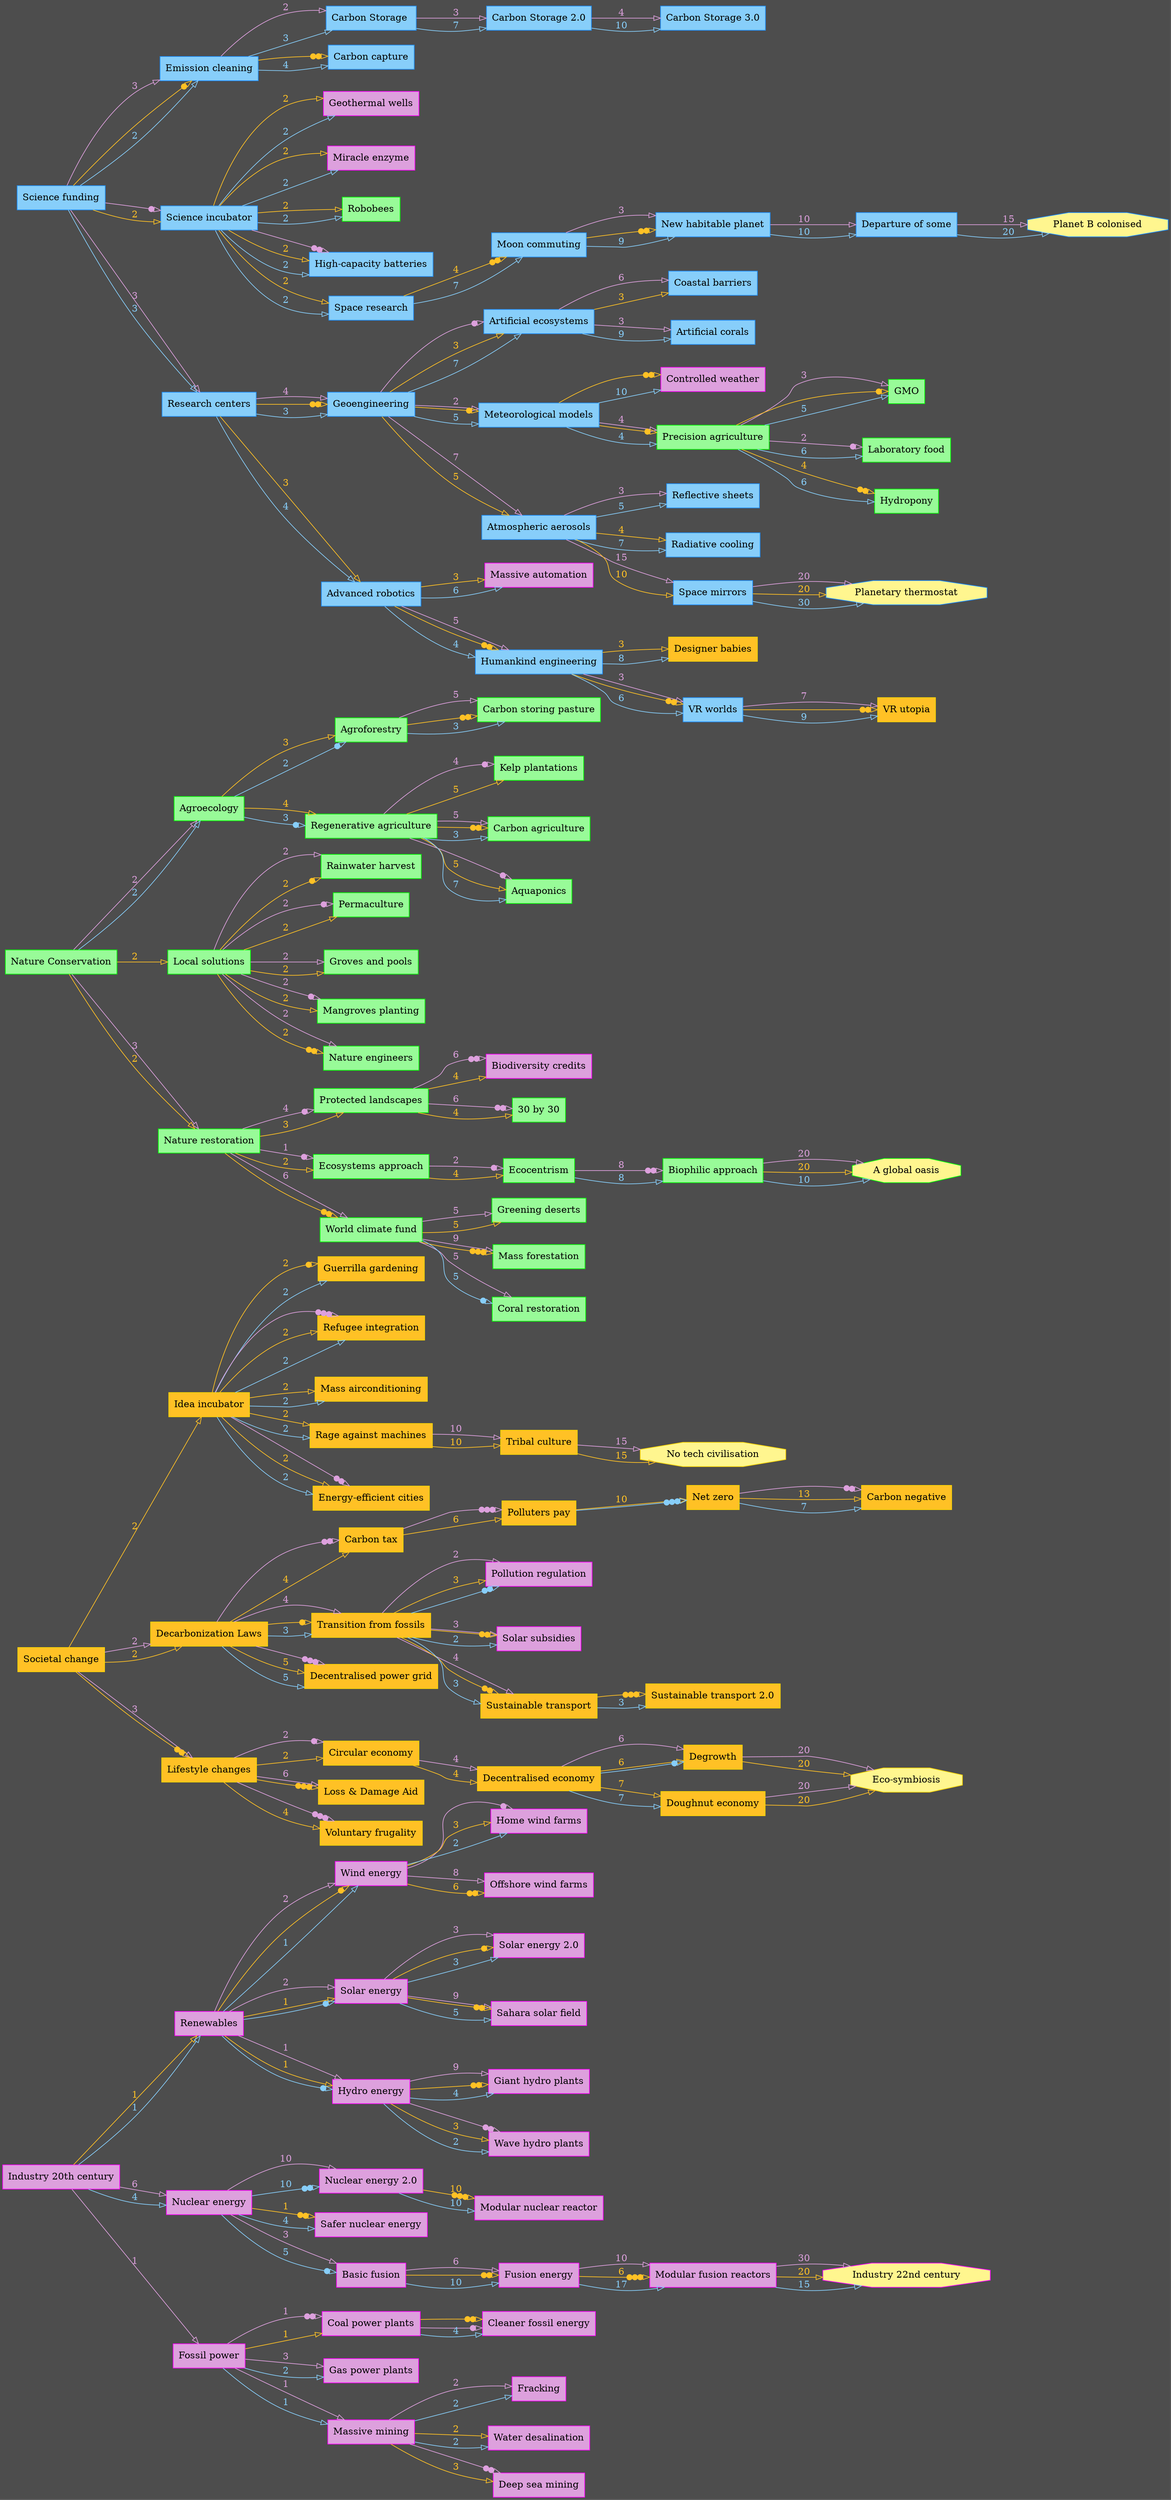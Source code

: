 digraph ResourceGraph {
    bgcolor=gray30
    graph [rankdir=LR]
    edge [color=white]
    subgraph Industry {
        color=fuchsia
        node [color=fuchsia,shape=box,style=filled,fillcolor=plum]
        101[label="Coal power plants"]
        100[label="Industry 20th century"]
        102[label="Cleaner fossil energy"]
        104[label=Renewables]
        105[label="Wind energy"]
        107[label="Nuclear energy"]
        108[label="Nuclear energy 2.0"]
        106[label="Solar energy"]
        109[label="Safer nuclear energy"]
        110[label=Fracking]
        113[label="Industry 22nd century",fillcolor=khaki1,shape=octagon]
        111[label="Fossil power"]
        114[label="Gas power plants"]
        115[label="Pollution regulation"]
        117[label="Massive mining"]
        116[label="Water desalination"]
        123[label="Modular nuclear reactor"]
        119[label="Basic fusion"]
        127[label="Home wind farms"]
        125[label="Hydro energy"]
        128[label="Offshore wind farms"]
        129[label="Deep sea mining"]
        131[label="Solar energy 2.0"]
        132[label="Giant hydro plants"]
        130[label="Sahara solar field"]
        141[label="Modular fusion reactors"]
        133[label="Wave hydro plants"]
        140[label="Fusion energy"]
        231[label="Solar subsidies"]
        333[label="Biodiversity credits"]
        435[label="Geothermal wells"]
        428[label="Controlled weather"]
        450[label="Massive automation"]
        460[label="Miracle enzyme"]
    }
    subgraph Environment {
        color=green
        node [color=green,shape=box,style=filled,fillcolor=palegreen]
        301[label=Agroecology]
        300[label="Nature Conservation"]
        303[label="Kelp plantations"]
        305[label="Rainwater harvest"]
        307[label=Agroforestry]
        309[label="Carbon storing pasture"]
        311[label=Permaculture]
        316[label="Local solutions"]
        313[label="Groves and pools"]
        317[label="Greening deserts"]
        314[label="Mass forestation"]
        318[label="Mangroves planting"]
        319[label="Coral restoration"]
        320[label="Nature engineers"]
        322[label="Nature restoration"]
        324[label="30 by 30"]
        323[label="Protected landscapes"]
        326[label="Ecosystems approach"]
        327[label=Ecocentrism]
        331[label="A global oasis",fillcolor=khaki1,shape=octagon]
        328[label="Biophilic approach"]
        332[label="Regenerative agriculture"]
        335[label="Carbon agriculture"]
        334[label=Aquaponics]
        336[label="World climate fund"]
        411[label="Precision agriculture"]
        412[label=GMO]
        413[label="Laboratory food"]
        414[label=Hydropony]
        430[label=Robobees]
    }
    subgraph People {
        color=gold
        node [color=gold,shape=box,style=filled,fillcolor=goldenrod1]
        200[label="Societal change"]
        201[label="Idea incubator"]
        203[label="Guerrilla gardening"]
        202[label="Circular economy"]
        204[label="Loss & Damage Aid"]
        205[label="Refugee integration"]
        207[label="Eco-symbiosis",fillcolor=khaki1,shape=octagon]
        209[label="Carbon negative"]
        206[label="Decarbonization Laws"]
        229[label="Carbon tax"]
        230[label="Polluters pay"]
        234[label="Voluntary frugality"]
        235[label="Mass airconditioning"]
        236[label="Net zero"]
        237[label="Lifestyle changes"]
        238[label="Decentralised economy"]
        242[label=Degrowth]
        241[label="Doughnut economy"]
        243[label="Rage against machines"]
        244[label="Tribal culture"]
        245[label="No tech civilisation",fillcolor=khaki1,shape=octagon]
        248[label="Sustainable transport 2.0"]
        247[label="Sustainable transport"]
        246[label="Transition from fossils"]
        249[label="Decentralised power grid"]
        250[label="Energy-efficient cities"]
        453[label="VR utopia"]
        455[label="Designer babies"]
    }
    subgraph Science {
        color=dodgerblue
        node [color=dodgerblue,shape=box,style=filled,fillcolor=lightskyblue]
        401[label="Emission cleaning"]
        400[label="Science funding"]
        402[label="Science incubator"]
        403[label="Carbon Storage "]
        405[label="Carbon Storage 2.0"]
        406[label="Carbon Storage 3.0"]
        404[label="Research centers"]
        410[label="Carbon capture"]
        415[label=Geoengineering]
        417[label="Coastal barriers"]
        416[label="Artificial ecosystems"]
        418[label="Artificial corals"]
        424[label="Meteorological models"]
        421[label="High-capacity batteries"]
        438[label="Reflective sheets"]
        441[label="Space research"]
        442[label="New habitable planet"]
        443[label="Moon commuting"]
        448[label="Planet B colonised",fillcolor=khaki1,shape=octagon]
        449[label="Advanced robotics"]
        447[label="Departure of some"]
        451[label="VR worlds"]
        454[label="Humankind engineering"]
        462[label="Radiative cooling"]
        463[label="Space mirrors"]
        461[label="Atmospheric aerosols"]
        464[label="Planetary thermostat",fillcolor=khaki1,shape=octagon]
    }
    subgraph {
        101 -> 102[label="",arrowhead=onormaldot,color=plum,fontcolor=plum]
        101 -> 102[label="",arrowhead=onormaldotdot,color=goldenrod1,fontcolor=goldenrod1]
        101 -> 102[label="4",arrowhead=onormal,color=lightskyblue,fontcolor=lightskyblue]
        100 -> 111[label="1",arrowhead=onormal,color=plum,fontcolor=plum]
        100 -> 104[label="1",arrowhead=onormal,color=goldenrod1,fontcolor=goldenrod1]
        100 -> 104[label="1",arrowhead=onormal,color=lightskyblue,fontcolor=lightskyblue]
        100 -> 107[label="6",arrowhead=onormal,color=plum,fontcolor=plum]
        100 -> 107[label="4",arrowhead=onormal,color=lightskyblue,fontcolor=lightskyblue]
        104 -> 105[label="2",arrowhead=onormal,color=plum,fontcolor=plum]
        104 -> 105[label="",arrowhead=onormaldot,color=goldenrod1,fontcolor=goldenrod1]
        104 -> 105[label="1",arrowhead=onormal,color=lightskyblue,fontcolor=lightskyblue]
        104 -> 106[label="2",arrowhead=onormal,color=plum,fontcolor=plum]
        104 -> 106[label="1",arrowhead=onormal,color=goldenrod1,fontcolor=goldenrod1]
        104 -> 106[label="",arrowhead=onormaldot,color=lightskyblue,fontcolor=lightskyblue]
        104 -> 125[label="1",arrowhead=onormal,color=plum,fontcolor=plum]
        104 -> 125[label="1",arrowhead=onormal,color=goldenrod1,fontcolor=goldenrod1]
        104 -> 125[label="",arrowhead=onormaldot,color=lightskyblue,fontcolor=lightskyblue]
        105 -> 127[label="",arrowhead=onormaldot,color=plum,fontcolor=plum]
        105 -> 127[label="3",arrowhead=onormal,color=goldenrod1,fontcolor=goldenrod1]
        105 -> 127[label="2",arrowhead=onormal,color=lightskyblue,fontcolor=lightskyblue]
        105 -> 128[label="8",arrowhead=onormal,color=plum,fontcolor=plum]
        105 -> 128[label="6",arrowhead=onormaldotdot,color=goldenrod1,fontcolor=goldenrod1]
        107 -> 108[label="10",arrowhead=onormal,color=plum,fontcolor=plum]
        107 -> 108[label="10",arrowhead=onormaldotdot,color=lightskyblue,fontcolor=lightskyblue]
        107 -> 109[label="1",arrowhead=onormaldotdot,color=goldenrod1,fontcolor=goldenrod1]
        107 -> 109[label="4",arrowhead=onormal,color=lightskyblue,fontcolor=lightskyblue]
        107 -> 119[label="3",arrowhead=onormal,color=plum,fontcolor=plum]
        107 -> 119[label="5",arrowhead=onormaldot,color=lightskyblue,fontcolor=lightskyblue]
        108 -> 123[label="10",arrowhead=onormaldotdotdot,color=goldenrod1,fontcolor=goldenrod1]
        108 -> 123[label="10",arrowhead=onormal,color=lightskyblue,fontcolor=lightskyblue]
        106 -> 130[label="9",arrowhead=onormal,color=plum,fontcolor=plum]
        106 -> 130[label="",arrowhead=onormaldotdot,color=goldenrod1,fontcolor=goldenrod1]
        106 -> 130[label="5",arrowhead=onormal,color=lightskyblue,fontcolor=lightskyblue]
        106 -> 131[label="3",arrowhead=onormal,color=plum,fontcolor=plum]
        106 -> 131[label="",arrowhead=onormaldot,color=goldenrod1,fontcolor=goldenrod1]
        106 -> 131[label="3",arrowhead=onormal,color=lightskyblue,fontcolor=lightskyblue]
        111 -> 101[label="1",arrowhead=onormaldotdot,color=plum,fontcolor=plum]
        111 -> 101[label="1",arrowhead=onormal,color=goldenrod1,fontcolor=goldenrod1]
        111 -> 114[label="3",arrowhead=onormal,color=plum,fontcolor=plum]
        111 -> 114[label="2",arrowhead=onormal,color=lightskyblue,fontcolor=lightskyblue]
        111 -> 117[label="1",arrowhead=onormal,color=plum,fontcolor=plum]
        111 -> 117[label="1",arrowhead=onormal,color=lightskyblue,fontcolor=lightskyblue]
        117 -> 110[label="2",arrowhead=onormal,color=plum,fontcolor=plum]
        117 -> 110[label="2",arrowhead=onormal,color=lightskyblue,fontcolor=lightskyblue]
        117 -> 129[label="",arrowhead=onormaldotdot,color=plum,fontcolor=plum]
        117 -> 129[label="3",arrowhead=onormal,color=goldenrod1,fontcolor=goldenrod1]
        117 -> 116[label="2",arrowhead=onormal,color=goldenrod1,fontcolor=goldenrod1]
        117 -> 116[label="2",arrowhead=onormal,color=lightskyblue,fontcolor=lightskyblue]
        119 -> 140[label="6",arrowhead=onormal,color=plum,fontcolor=plum]
        119 -> 140[label="",arrowhead=onormaldotdot,color=goldenrod1,fontcolor=goldenrod1]
        119 -> 140[label="10",arrowhead=onormal,color=lightskyblue,fontcolor=lightskyblue]
        125 -> 132[label="9",arrowhead=onormal,color=plum,fontcolor=plum]
        125 -> 132[label="",arrowhead=onormaldotdot,color=goldenrod1,fontcolor=goldenrod1]
        125 -> 132[label="4",arrowhead=onormal,color=lightskyblue,fontcolor=lightskyblue]
        125 -> 133[label="",arrowhead=onormaldotdot,color=plum,fontcolor=plum]
        125 -> 133[label="3",arrowhead=onormal,color=goldenrod1,fontcolor=goldenrod1]
        125 -> 133[label="2",arrowhead=onormal,color=lightskyblue,fontcolor=lightskyblue]
        141 -> 113[label="30",arrowhead=onormal,color=plum,fontcolor=plum]
        141 -> 113[label="20",arrowhead=onormal,color=goldenrod1,fontcolor=goldenrod1]
        141 -> 113[label="15",arrowhead=onormal,color=lightskyblue,fontcolor=lightskyblue]
        140 -> 141[label="10",arrowhead=onormal,color=plum,fontcolor=plum]
        140 -> 141[label="6",arrowhead=onormaldotdotdot,color=goldenrod1,fontcolor=goldenrod1]
        140 -> 141[label="17",arrowhead=onormal,color=lightskyblue,fontcolor=lightskyblue]
        200 -> 201[label="2",arrowhead=onormal,color=goldenrod1,fontcolor=goldenrod1]
        200 -> 206[label="2",arrowhead=onormal,color=plum,fontcolor=plum]
        200 -> 206[label="2",arrowhead=onormal,color=goldenrod1,fontcolor=goldenrod1]
        200 -> 237[label="3",arrowhead=onormal,color=plum,fontcolor=plum]
        200 -> 237[label="",arrowhead=onormaldotdot,color=goldenrod1,fontcolor=goldenrod1]
        201 -> 235[label="2",arrowhead=onormal,color=goldenrod1,fontcolor=goldenrod1]
        201 -> 235[label="2",arrowhead=onormal,color=lightskyblue,fontcolor=lightskyblue]
        201 -> 203[label="2",arrowhead=onormaldot,color=goldenrod1,fontcolor=goldenrod1]
        201 -> 203[label="2",arrowhead=onormal,color=lightskyblue,fontcolor=lightskyblue]
        201 -> 205[label="",arrowhead=onormaldotdotdotdot,color=plum,fontcolor=plum]
        201 -> 205[label="2",arrowhead=onormal,color=goldenrod1,fontcolor=goldenrod1]
        201 -> 205[label="2",arrowhead=onormal,color=lightskyblue,fontcolor=lightskyblue]
        201 -> 250[label="",arrowhead=onormaldotdot,color=plum,fontcolor=plum]
        201 -> 250[label="2",arrowhead=onormal,color=goldenrod1,fontcolor=goldenrod1]
        201 -> 250[label="2",arrowhead=onormal,color=lightskyblue,fontcolor=lightskyblue]
        201 -> 243[label="2",arrowhead=onormal,color=goldenrod1,fontcolor=goldenrod1]
        201 -> 243[label="2",arrowhead=onormal,color=lightskyblue,fontcolor=lightskyblue]
        202 -> 238[label="4",arrowhead=onormal,color=plum,fontcolor=plum]
        202 -> 238[label="4",arrowhead=onormal,color=goldenrod1,fontcolor=goldenrod1]
        206 -> 229[label="",arrowhead=onormaldotdot,color=plum,fontcolor=plum]
        206 -> 229[label="4",arrowhead=onormal,color=goldenrod1,fontcolor=goldenrod1]
        206 -> 246[label="4",arrowhead=onormal,color=plum,fontcolor=plum]
        206 -> 246[label="",arrowhead=onormaldot,color=goldenrod1,fontcolor=goldenrod1]
        206 -> 246[label="3",arrowhead=onormal,color=lightskyblue,fontcolor=lightskyblue]
        206 -> 249[label="",arrowhead=onormaldotdotdot,color=plum,fontcolor=plum]
        206 -> 249[label="5",arrowhead=onormal,color=goldenrod1,fontcolor=goldenrod1]
        206 -> 249[label="5",arrowhead=onormal,color=lightskyblue,fontcolor=lightskyblue]
        229 -> 230[label="",arrowhead=onormaldotdotdot,color=plum,fontcolor=plum]
        229 -> 230[label="6",arrowhead=onormal,color=goldenrod1,fontcolor=goldenrod1]
        230 -> 236[label="10",arrowhead=onormal,color=goldenrod1,fontcolor=goldenrod1]
        230 -> 236[label="",arrowhead=onormaldotdotdot,color=lightskyblue,fontcolor=lightskyblue]
        236 -> 209[label="",arrowhead=onormaldotdot,color=plum,fontcolor=plum]
        236 -> 209[label="13",arrowhead=onormal,color=goldenrod1,fontcolor=goldenrod1]
        236 -> 209[label="7",arrowhead=onormal,color=lightskyblue,fontcolor=lightskyblue]
        237 -> 234[label="",arrowhead=onormaldotdotdot,color=plum,fontcolor=plum]
        237 -> 234[label="4",arrowhead=onormal,color=goldenrod1,fontcolor=goldenrod1]
        237 -> 202[label="2",arrowhead=onormaldot,color=plum,fontcolor=plum]
        237 -> 202[label="2",arrowhead=onormal,color=goldenrod1,fontcolor=goldenrod1]
        237 -> 204[label="6",arrowhead=onormal,color=plum,fontcolor=plum]
        237 -> 204[label="",arrowhead=onormaldotdotdot,color=goldenrod1,fontcolor=goldenrod1]
        238 -> 242[label="6",arrowhead=onormal,color=plum,fontcolor=plum]
        238 -> 242[label="6",arrowhead=onormal,color=goldenrod1,fontcolor=goldenrod1]
        238 -> 242[label="",arrowhead=onormaldot,color=lightskyblue,fontcolor=lightskyblue]
        238 -> 241[label="7",arrowhead=onormal,color=goldenrod1,fontcolor=goldenrod1]
        238 -> 241[label="7",arrowhead=onormal,color=lightskyblue,fontcolor=lightskyblue]
        242 -> 207[label="20",arrowhead=onormal,color=plum,fontcolor=plum]
        242 -> 207[label="20",arrowhead=onormal,color=goldenrod1,fontcolor=goldenrod1]
        241 -> 207[label="20",arrowhead=onormal,color=plum,fontcolor=plum]
        241 -> 207[label="20",arrowhead=onormal,color=goldenrod1,fontcolor=goldenrod1]
        243 -> 244[label="10",arrowhead=onormal,color=plum,fontcolor=plum]
        243 -> 244[label="10",arrowhead=onormal,color=goldenrod1,fontcolor=goldenrod1]
        244 -> 245[label="15",arrowhead=onormal,color=plum,fontcolor=plum]
        244 -> 245[label="15",arrowhead=onormal,color=goldenrod1,fontcolor=goldenrod1]
        247 -> 248[label="",arrowhead=onormaldotdotdot,color=goldenrod1,fontcolor=goldenrod1]
        247 -> 248[label="3",arrowhead=onormal,color=lightskyblue,fontcolor=lightskyblue]
        246 -> 247[label="4",arrowhead=onormal,color=plum,fontcolor=plum]
        246 -> 247[label="",arrowhead=onormaldotdot,color=goldenrod1,fontcolor=goldenrod1]
        246 -> 247[label="3",arrowhead=onormal,color=lightskyblue,fontcolor=lightskyblue]
        246 -> 231[label="3",arrowhead=onormal,color=plum,fontcolor=plum]
        246 -> 231[label="",arrowhead=onormaldotdot,color=goldenrod1,fontcolor=goldenrod1]
        246 -> 231[label="2",arrowhead=onormal,color=lightskyblue,fontcolor=lightskyblue]
        246 -> 115[label="2",arrowhead=onormal,color=plum,fontcolor=plum]
        246 -> 115[label="3",arrowhead=onormal,color=goldenrod1,fontcolor=goldenrod1]
        246 -> 115[label="",arrowhead=onormaldotdot,color=lightskyblue,fontcolor=lightskyblue]
        301 -> 307[label="3",arrowhead=onormal,color=goldenrod1,fontcolor=goldenrod1]
        301 -> 307[label="2",arrowhead=onormaldot,color=lightskyblue,fontcolor=lightskyblue]
        301 -> 332[label="4",arrowhead=onormal,color=goldenrod1,fontcolor=goldenrod1]
        301 -> 332[label="3",arrowhead=onormaldot,color=lightskyblue,fontcolor=lightskyblue]
        300 -> 301[label="2",arrowhead=onormal,color=plum,fontcolor=plum]
        300 -> 301[label="2",arrowhead=onormal,color=lightskyblue,fontcolor=lightskyblue]
        300 -> 316[label="2",arrowhead=onormal,color=goldenrod1,fontcolor=goldenrod1]
        300 -> 322[label="3",arrowhead=onormal,color=plum,fontcolor=plum]
        300 -> 322[label="2",arrowhead=onormal,color=goldenrod1,fontcolor=goldenrod1]
        307 -> 309[label="5",arrowhead=onormal,color=plum,fontcolor=plum]
        307 -> 309[label="",arrowhead=onormaldotdot,color=goldenrod1,fontcolor=goldenrod1]
        307 -> 309[label="3",arrowhead=onormal,color=lightskyblue,fontcolor=lightskyblue]
        316 -> 305[label="2",arrowhead=onormal,color=plum,fontcolor=plum]
        316 -> 305[label="2",arrowhead=onormaldot,color=goldenrod1,fontcolor=goldenrod1]
        316 -> 313[label="2",arrowhead=onormal,color=plum,fontcolor=plum]
        316 -> 313[label="2",arrowhead=onormal,color=goldenrod1,fontcolor=goldenrod1]
        316 -> 318[label="2",arrowhead=onormaldot,color=plum,fontcolor=plum]
        316 -> 318[label="2",arrowhead=onormal,color=goldenrod1,fontcolor=goldenrod1]
        316 -> 320[label="2",arrowhead=onormal,color=plum,fontcolor=plum]
        316 -> 320[label="2",arrowhead=onormaldotdot,color=goldenrod1,fontcolor=goldenrod1]
        316 -> 311[label="2",arrowhead=onormaldot,color=plum,fontcolor=plum]
        316 -> 311[label="2",arrowhead=onormal,color=goldenrod1,fontcolor=goldenrod1]
        322 -> 323[label="4",arrowhead=onormaldot,color=plum,fontcolor=plum]
        322 -> 323[label="3",arrowhead=onormal,color=goldenrod1,fontcolor=goldenrod1]
        322 -> 326[label="1",arrowhead=onormaldot,color=plum,fontcolor=plum]
        322 -> 326[label="2",arrowhead=onormal,color=goldenrod1,fontcolor=goldenrod1]
        322 -> 336[label="6",arrowhead=onormal,color=plum,fontcolor=plum]
        322 -> 336[label="",arrowhead=onormaldotdot,color=goldenrod1,fontcolor=goldenrod1]
        323 -> 324[label="6",arrowhead=onormaldotdot,color=plum,fontcolor=plum]
        323 -> 324[label="4",arrowhead=onormal,color=goldenrod1,fontcolor=goldenrod1]
        323 -> 333[label="6",arrowhead=onormaldotdot,color=plum,fontcolor=plum]
        323 -> 333[label="4",arrowhead=onormal,color=goldenrod1,fontcolor=goldenrod1]
        326 -> 327[label="2",arrowhead=onormaldot,color=plum,fontcolor=plum]
        326 -> 327[label="4",arrowhead=onormal,color=goldenrod1,fontcolor=goldenrod1]
        327 -> 328[label="8",arrowhead=onormaldotdot,color=plum,fontcolor=plum]
        327 -> 328[label="8",arrowhead=onormal,color=lightskyblue,fontcolor=lightskyblue]
        328 -> 331[label="20",arrowhead=onormal,color=plum,fontcolor=plum]
        328 -> 331[label="20",arrowhead=onormal,color=goldenrod1,fontcolor=goldenrod1]
        328 -> 331[label="10",arrowhead=onormal,color=lightskyblue,fontcolor=lightskyblue]
        332 -> 334[label="",arrowhead=onormaldot,color=plum,fontcolor=plum]
        332 -> 334[label="5",arrowhead=onormal,color=goldenrod1,fontcolor=goldenrod1]
        332 -> 334[label="7",arrowhead=onormal,color=lightskyblue,fontcolor=lightskyblue]
        332 -> 335[label="5",arrowhead=onormal,color=plum,fontcolor=plum]
        332 -> 335[label="",arrowhead=onormaldotdot,color=goldenrod1,fontcolor=goldenrod1]
        332 -> 335[label="3",arrowhead=onormal,color=lightskyblue,fontcolor=lightskyblue]
        332 -> 303[label="4",arrowhead=onormaldot,color=plum,fontcolor=plum]
        332 -> 303[label="5",arrowhead=onormal,color=goldenrod1,fontcolor=goldenrod1]
        401 -> 403[label="2",arrowhead=onormal,color=plum,fontcolor=plum]
        401 -> 403[label="3",arrowhead=onormal,color=lightskyblue,fontcolor=lightskyblue]
        401 -> 410[label="",arrowhead=onormaldotdot,color=goldenrod1,fontcolor=goldenrod1]
        401 -> 410[label="4",arrowhead=onormal,color=lightskyblue,fontcolor=lightskyblue]
        400 -> 401[label="3",arrowhead=onormal,color=plum,fontcolor=plum]
        400 -> 401[label="",arrowhead=onormaldot,color=goldenrod1,fontcolor=goldenrod1]
        400 -> 401[label="2",arrowhead=onormal,color=lightskyblue,fontcolor=lightskyblue]
        400 -> 402[label="",arrowhead=onormaldot,color=plum,fontcolor=plum]
        400 -> 402[label="2",arrowhead=onormal,color=goldenrod1,fontcolor=goldenrod1]
        400 -> 404[label="3",arrowhead=onormal,color=plum,fontcolor=plum]
        400 -> 404[label="3",arrowhead=onormal,color=lightskyblue,fontcolor=lightskyblue]
        336 -> 319[label="5",arrowhead=onormal,color=plum,fontcolor=plum]
        336 -> 319[label="5",arrowhead=onormaldot,color=lightskyblue,fontcolor=lightskyblue]
        336 -> 317[label="5",arrowhead=onormal,color=plum,fontcolor=plum]
        336 -> 317[label="5",arrowhead=onormal,color=goldenrod1,fontcolor=goldenrod1]
        336 -> 314[label="9",arrowhead=onormal,color=plum,fontcolor=plum]
        336 -> 314[label="",arrowhead=onormaldotdotdot,color=goldenrod1,fontcolor=goldenrod1]
        402 -> 421[label="",arrowhead=onormaldotdot,color=plum,fontcolor=plum]
        402 -> 421[label="2",arrowhead=onormal,color=goldenrod1,fontcolor=goldenrod1]
        402 -> 421[label="2",arrowhead=onormal,color=lightskyblue,fontcolor=lightskyblue]
        402 -> 430[label="2",arrowhead=onormal,color=goldenrod1,fontcolor=goldenrod1]
        402 -> 430[label="2",arrowhead=onormal,color=lightskyblue,fontcolor=lightskyblue]
        402 -> 435[label="2",arrowhead=onormal,color=goldenrod1,fontcolor=goldenrod1]
        402 -> 435[label="2",arrowhead=onormal,color=lightskyblue,fontcolor=lightskyblue]
        402 -> 441[label="2",arrowhead=onormal,color=goldenrod1,fontcolor=goldenrod1]
        402 -> 441[label="2",arrowhead=onormal,color=lightskyblue,fontcolor=lightskyblue]
        402 -> 460[label="2",arrowhead=onormal,color=goldenrod1,fontcolor=goldenrod1]
        402 -> 460[label="2",arrowhead=onormal,color=lightskyblue,fontcolor=lightskyblue]
        403 -> 405[label="3",arrowhead=onormal,color=plum,fontcolor=plum]
        403 -> 405[label="7",arrowhead=onormal,color=lightskyblue,fontcolor=lightskyblue]
        405 -> 406[label="4",arrowhead=onormal,color=plum,fontcolor=plum]
        405 -> 406[label="10",arrowhead=onormal,color=lightskyblue,fontcolor=lightskyblue]
        404 -> 449[label="3",arrowhead=onormal,color=goldenrod1,fontcolor=goldenrod1]
        404 -> 449[label="4",arrowhead=onormal,color=lightskyblue,fontcolor=lightskyblue]
        404 -> 415[label="4",arrowhead=onormal,color=plum,fontcolor=plum]
        404 -> 415[label="",arrowhead=onormaldotdot,color=goldenrod1,fontcolor=goldenrod1]
        404 -> 415[label="3",arrowhead=onormal,color=lightskyblue,fontcolor=lightskyblue]
        411 -> 412[label="3",arrowhead=onormal,color=plum,fontcolor=plum]
        411 -> 412[label="",arrowhead=onormaldot,color=goldenrod1,fontcolor=goldenrod1]
        411 -> 412[label="5",arrowhead=onormal,color=lightskyblue,fontcolor=lightskyblue]
        411 -> 413[label="2",arrowhead=onormaldot,color=plum,fontcolor=plum]
        411 -> 413[label="6",arrowhead=onormal,color=lightskyblue,fontcolor=lightskyblue]
        411 -> 414[label="4",arrowhead=onormaldotdot,color=goldenrod1,fontcolor=goldenrod1]
        411 -> 414[label="6",arrowhead=onormal,color=lightskyblue,fontcolor=lightskyblue]
        415 -> 416[label="",arrowhead=onormaldot,color=plum,fontcolor=plum]
        415 -> 416[label="3",arrowhead=onormal,color=goldenrod1,fontcolor=goldenrod1]
        415 -> 416[label="7",arrowhead=onormal,color=lightskyblue,fontcolor=lightskyblue]
        415 -> 424[label="2",arrowhead=onormal,color=plum,fontcolor=plum]
        415 -> 424[label="",arrowhead=onormaldot,color=goldenrod1,fontcolor=goldenrod1]
        415 -> 424[label="5",arrowhead=onormal,color=lightskyblue,fontcolor=lightskyblue]
        415 -> 461[label="7",arrowhead=onormal,color=plum,fontcolor=plum]
        415 -> 461[label="5",arrowhead=onormal,color=goldenrod1,fontcolor=goldenrod1]
        416 -> 417[label="6",arrowhead=onormal,color=plum,fontcolor=plum]
        416 -> 417[label="3",arrowhead=onormal,color=goldenrod1,fontcolor=goldenrod1]
        416 -> 418[label="3",arrowhead=onormal,color=plum,fontcolor=plum]
        416 -> 418[label="9",arrowhead=onormal,color=lightskyblue,fontcolor=lightskyblue]
        424 -> 428[label="",arrowhead=onormaldotdot,color=goldenrod1,fontcolor=goldenrod1]
        424 -> 428[label="10",arrowhead=onormal,color=lightskyblue,fontcolor=lightskyblue]
        424 -> 411[label="4",arrowhead=onormal,color=plum,fontcolor=plum]
        424 -> 411[label="",arrowhead=onormaldot,color=goldenrod1,fontcolor=goldenrod1]
        424 -> 411[label="4",arrowhead=onormal,color=lightskyblue,fontcolor=lightskyblue]
        441 -> 443[label="4",arrowhead=onormaldotdot,color=goldenrod1,fontcolor=goldenrod1]
        441 -> 443[label="7",arrowhead=onormal,color=lightskyblue,fontcolor=lightskyblue]
        442 -> 447[label="10",arrowhead=onormal,color=plum,fontcolor=plum]
        442 -> 447[label="10",arrowhead=onormal,color=lightskyblue,fontcolor=lightskyblue]
        443 -> 442[label="3",arrowhead=onormal,color=plum,fontcolor=plum]
        443 -> 442[label="",arrowhead=onormaldotdot,color=goldenrod1,fontcolor=goldenrod1]
        443 -> 442[label="9",arrowhead=onormal,color=lightskyblue,fontcolor=lightskyblue]
        449 -> 450[label="3",arrowhead=onormal,color=goldenrod1,fontcolor=goldenrod1]
        449 -> 450[label="6",arrowhead=onormal,color=lightskyblue,fontcolor=lightskyblue]
        449 -> 454[label="5",arrowhead=onormal,color=plum,fontcolor=plum]
        449 -> 454[label="",arrowhead=onormaldotdot,color=goldenrod1,fontcolor=goldenrod1]
        449 -> 454[label="4",arrowhead=onormal,color=lightskyblue,fontcolor=lightskyblue]
        447 -> 448[label="15",arrowhead=onormal,color=plum,fontcolor=plum]
        447 -> 448[label="20",arrowhead=onormal,color=lightskyblue,fontcolor=lightskyblue]
        451 -> 453[label="7",arrowhead=onormal,color=plum,fontcolor=plum]
        451 -> 453[label="",arrowhead=onormaldotdot,color=goldenrod1,fontcolor=goldenrod1]
        451 -> 453[label="9",arrowhead=onormal,color=lightskyblue,fontcolor=lightskyblue]
        454 -> 455[label="3",arrowhead=onormal,color=goldenrod1,fontcolor=goldenrod1]
        454 -> 455[label="8",arrowhead=onormal,color=lightskyblue,fontcolor=lightskyblue]
        454 -> 451[label="3",arrowhead=onormal,color=plum,fontcolor=plum]
        454 -> 451[label="",arrowhead=onormaldotdot,color=goldenrod1,fontcolor=goldenrod1]
        454 -> 451[label="6",arrowhead=onormal,color=lightskyblue,fontcolor=lightskyblue]
        463 -> 464[label="20",arrowhead=onormal,color=plum,fontcolor=plum]
        463 -> 464[label="20",arrowhead=onormal,color=goldenrod1,fontcolor=goldenrod1]
        463 -> 464[label="30",arrowhead=onormal,color=lightskyblue,fontcolor=lightskyblue]
        461 -> 462[label="4",arrowhead=onormal,color=goldenrod1,fontcolor=goldenrod1]
        461 -> 462[label="7",arrowhead=onormal,color=lightskyblue,fontcolor=lightskyblue]
        461 -> 463[label="15",arrowhead=onormal,color=plum,fontcolor=plum]
        461 -> 463[label="10",arrowhead=onormal,color=goldenrod1,fontcolor=goldenrod1]
        461 -> 438[label="3",arrowhead=onormal,color=plum,fontcolor=plum]
        461 -> 438[label="5",arrowhead=onormal,color=lightskyblue,fontcolor=lightskyblue]
    }
}